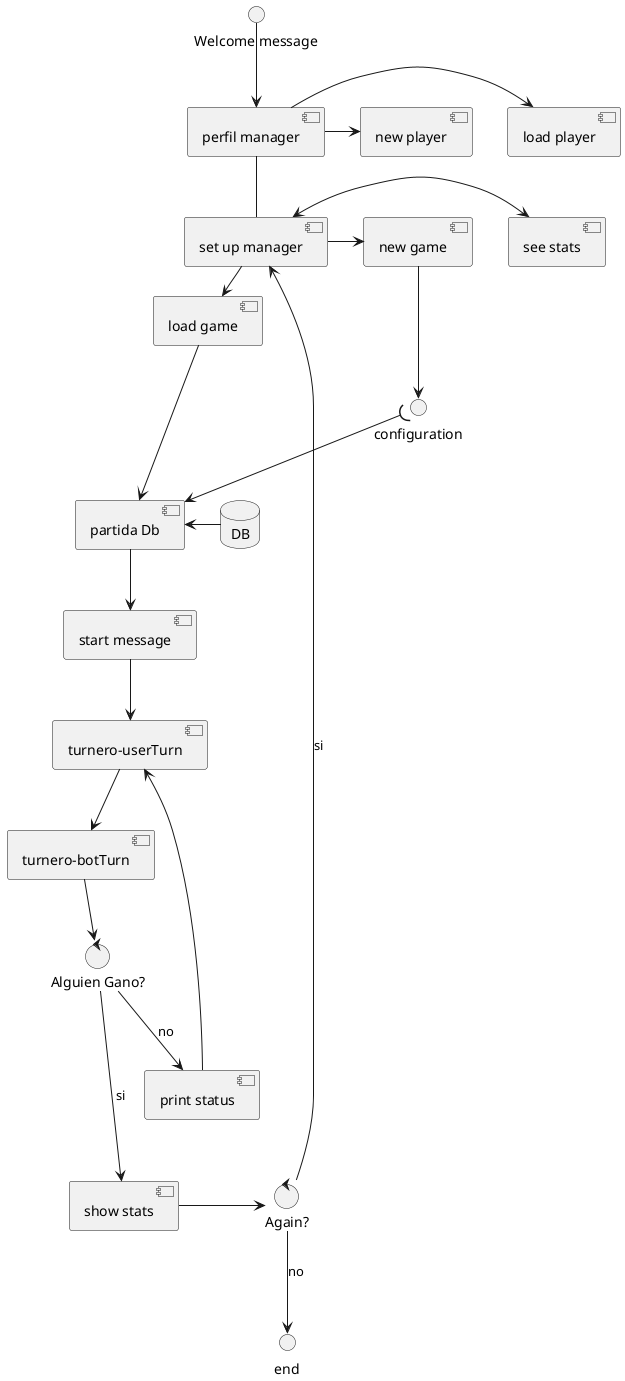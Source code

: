 @startuml
database "DB"

"Welcome message" -->[perfil manager]
[perfil manager] -> [load player]
[perfil manager] -> [new player]

[perfil manager] -- [set up manager]

[set up manager] <-> [see stats]
[set up manager] -> [load game]
[set up manager] -> [new game]

[load game] --> [partida Db]
[new game] --> configuration
configuration )--> [partida Db]
[partida Db] <- "DB"
[partida Db] --> [start message]

[start message] --> [turnero-userTurn]
[turnero-userTurn]-->[turnero-botTurn]

control "Alguien Gano?"

[turnero-botTurn] --> "Alguien Gano?"

"Alguien Gano?" -->[print status]:no

[turnero-userTurn] <- [print status]

 "Alguien Gano?" ---> [show stats]:si

control "Again?"

[show stats] -> "Again?"

[set up manager] <-- "Again?":si

"Again?" --> end:no
@enduml